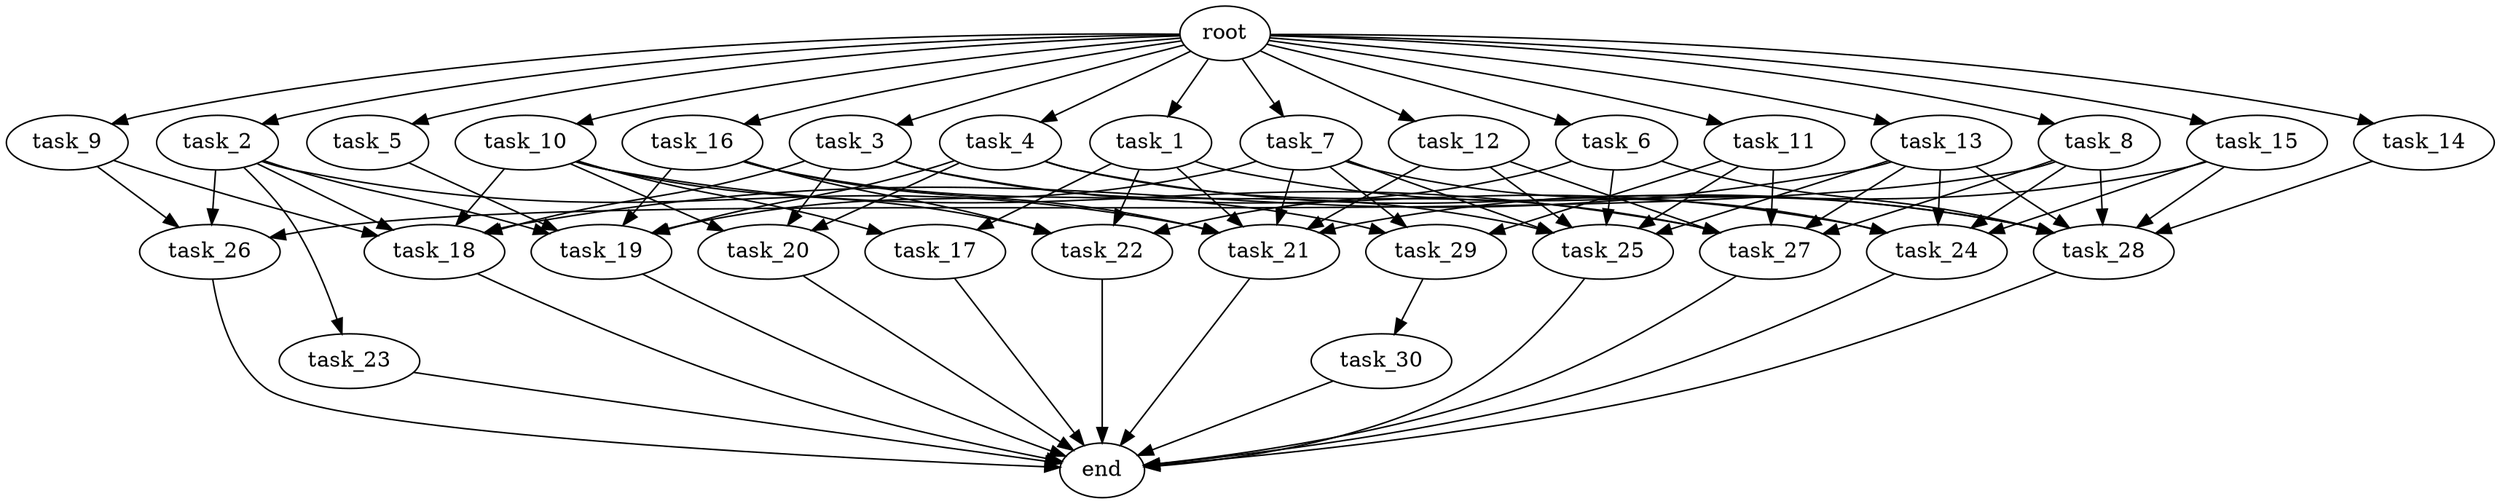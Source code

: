 digraph G {
  root [size="0.000000e+00"];
  task_1 [size="9.835807e+10"];
  task_2 [size="9.836700e+10"];
  task_3 [size="7.788919e+10"];
  task_4 [size="4.649898e+10"];
  task_5 [size="7.832678e+09"];
  task_6 [size="8.899265e+10"];
  task_7 [size="8.853751e+09"];
  task_8 [size="4.725043e+10"];
  task_9 [size="7.417119e+10"];
  task_10 [size="9.604150e+10"];
  task_11 [size="7.817411e+09"];
  task_12 [size="6.337243e+10"];
  task_13 [size="7.981184e+10"];
  task_14 [size="3.125685e+10"];
  task_15 [size="5.286899e+09"];
  task_16 [size="3.436118e+10"];
  task_17 [size="7.785493e+10"];
  task_18 [size="4.689219e+10"];
  task_19 [size="5.127118e+10"];
  task_20 [size="4.692855e+10"];
  task_21 [size="7.338412e+10"];
  task_22 [size="4.210740e+10"];
  task_23 [size="9.605852e+10"];
  task_24 [size="7.982434e+10"];
  task_25 [size="2.892795e+10"];
  task_26 [size="3.542271e+09"];
  task_27 [size="9.228722e+10"];
  task_28 [size="7.494503e+10"];
  task_29 [size="7.269990e+10"];
  task_30 [size="5.637499e+10"];
  end [size="0.000000e+00"];

  root -> task_1 [size="1.000000e-12"];
  root -> task_2 [size="1.000000e-12"];
  root -> task_3 [size="1.000000e-12"];
  root -> task_4 [size="1.000000e-12"];
  root -> task_5 [size="1.000000e-12"];
  root -> task_6 [size="1.000000e-12"];
  root -> task_7 [size="1.000000e-12"];
  root -> task_8 [size="1.000000e-12"];
  root -> task_9 [size="1.000000e-12"];
  root -> task_10 [size="1.000000e-12"];
  root -> task_11 [size="1.000000e-12"];
  root -> task_12 [size="1.000000e-12"];
  root -> task_13 [size="1.000000e-12"];
  root -> task_14 [size="1.000000e-12"];
  root -> task_15 [size="1.000000e-12"];
  root -> task_16 [size="1.000000e-12"];
  task_1 -> task_17 [size="3.892746e+08"];
  task_1 -> task_21 [size="1.223069e+08"];
  task_1 -> task_22 [size="1.052685e+08"];
  task_1 -> task_28 [size="1.070643e+08"];
  task_2 -> task_18 [size="9.378438e+07"];
  task_2 -> task_19 [size="1.025424e+08"];
  task_2 -> task_21 [size="1.223069e+08"];
  task_2 -> task_23 [size="9.605852e+08"];
  task_2 -> task_26 [size="1.180757e+07"];
  task_3 -> task_18 [size="9.378438e+07"];
  task_3 -> task_20 [size="1.564285e+08"];
  task_3 -> task_24 [size="1.596487e+08"];
  task_3 -> task_25 [size="4.821325e+07"];
  task_4 -> task_19 [size="1.025424e+08"];
  task_4 -> task_20 [size="1.564285e+08"];
  task_4 -> task_27 [size="1.538120e+08"];
  task_4 -> task_28 [size="1.070643e+08"];
  task_5 -> task_19 [size="1.025424e+08"];
  task_6 -> task_22 [size="1.052685e+08"];
  task_6 -> task_25 [size="4.821325e+07"];
  task_6 -> task_28 [size="1.070643e+08"];
  task_7 -> task_19 [size="1.025424e+08"];
  task_7 -> task_21 [size="1.223069e+08"];
  task_7 -> task_24 [size="1.596487e+08"];
  task_7 -> task_25 [size="4.821325e+07"];
  task_7 -> task_29 [size="2.423330e+08"];
  task_8 -> task_24 [size="1.596487e+08"];
  task_8 -> task_26 [size="1.180757e+07"];
  task_8 -> task_27 [size="1.538120e+08"];
  task_8 -> task_28 [size="1.070643e+08"];
  task_9 -> task_18 [size="9.378438e+07"];
  task_9 -> task_26 [size="1.180757e+07"];
  task_10 -> task_17 [size="3.892746e+08"];
  task_10 -> task_18 [size="9.378438e+07"];
  task_10 -> task_20 [size="1.564285e+08"];
  task_10 -> task_22 [size="1.052685e+08"];
  task_10 -> task_27 [size="1.538120e+08"];
  task_11 -> task_25 [size="4.821325e+07"];
  task_11 -> task_27 [size="1.538120e+08"];
  task_11 -> task_29 [size="2.423330e+08"];
  task_12 -> task_21 [size="1.223069e+08"];
  task_12 -> task_25 [size="4.821325e+07"];
  task_12 -> task_27 [size="1.538120e+08"];
  task_13 -> task_18 [size="9.378438e+07"];
  task_13 -> task_24 [size="1.596487e+08"];
  task_13 -> task_25 [size="4.821325e+07"];
  task_13 -> task_27 [size="1.538120e+08"];
  task_13 -> task_28 [size="1.070643e+08"];
  task_14 -> task_28 [size="1.070643e+08"];
  task_15 -> task_21 [size="1.223069e+08"];
  task_15 -> task_24 [size="1.596487e+08"];
  task_15 -> task_28 [size="1.070643e+08"];
  task_16 -> task_19 [size="1.025424e+08"];
  task_16 -> task_21 [size="1.223069e+08"];
  task_16 -> task_22 [size="1.052685e+08"];
  task_16 -> task_29 [size="2.423330e+08"];
  task_17 -> end [size="1.000000e-12"];
  task_18 -> end [size="1.000000e-12"];
  task_19 -> end [size="1.000000e-12"];
  task_20 -> end [size="1.000000e-12"];
  task_21 -> end [size="1.000000e-12"];
  task_22 -> end [size="1.000000e-12"];
  task_23 -> end [size="1.000000e-12"];
  task_24 -> end [size="1.000000e-12"];
  task_25 -> end [size="1.000000e-12"];
  task_26 -> end [size="1.000000e-12"];
  task_27 -> end [size="1.000000e-12"];
  task_28 -> end [size="1.000000e-12"];
  task_29 -> task_30 [size="5.637499e+08"];
  task_30 -> end [size="1.000000e-12"];
}
